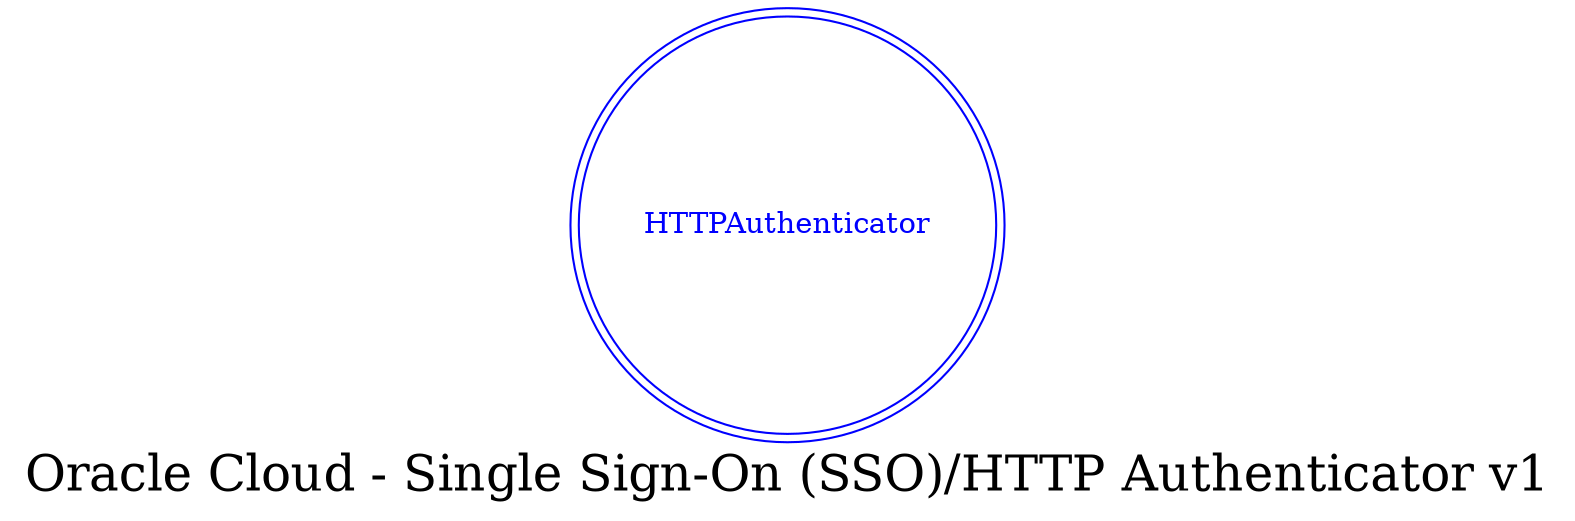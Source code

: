 digraph LexiconGraph {
graph[label="Oracle Cloud - Single Sign-On (SSO)/HTTP Authenticator v1", fontsize=24]
splines=true
"HTTPAuthenticator" [color=blue, fontcolor=blue, shape=doublecircle]
}
